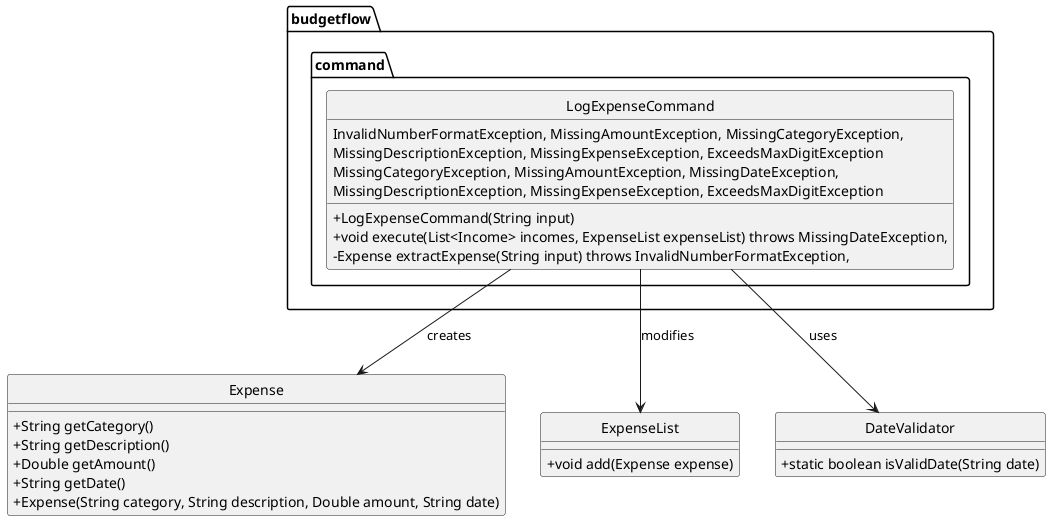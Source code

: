 @startuml

hide circle
skinparam classAttributeIconSize 0

package "budgetflow.command" {
    class LogExpenseCommand {
        + LogExpenseCommand(String input)
        + void execute(List<Income> incomes, ExpenseList expenseList) throws MissingDateException,
          InvalidNumberFormatException, MissingAmountException, MissingCategoryException,
          MissingDescriptionException, MissingExpenseException, ExceedsMaxDigitException
        - Expense extractExpense(String input) throws InvalidNumberFormatException,
          MissingCategoryException, MissingAmountException, MissingDateException,
          MissingDescriptionException, MissingExpenseException, ExceedsMaxDigitException
    }
}

class Expense {
    + String getCategory()
    + String getDescription()
    + Double getAmount()
    + String getDate()
    + Expense(String category, String description, Double amount, String date)
}

class ExpenseList {
    + void add(Expense expense)
}

class DateValidator {
    + static boolean isValidDate(String date)
}

LogExpenseCommand --> Expense : creates
LogExpenseCommand --> ExpenseList : modifies
LogExpenseCommand --> DateValidator : uses

@enduml
